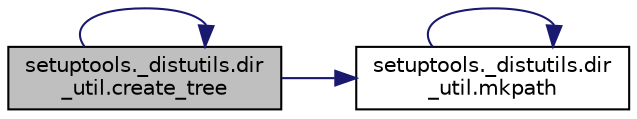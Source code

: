 digraph "setuptools._distutils.dir_util.create_tree"
{
 // LATEX_PDF_SIZE
  edge [fontname="Helvetica",fontsize="10",labelfontname="Helvetica",labelfontsize="10"];
  node [fontname="Helvetica",fontsize="10",shape=record];
  rankdir="LR";
  Node1 [label="setuptools._distutils.dir\l_util.create_tree",height=0.2,width=0.4,color="black", fillcolor="grey75", style="filled", fontcolor="black",tooltip=" "];
  Node1 -> Node1 [color="midnightblue",fontsize="10",style="solid",fontname="Helvetica"];
  Node1 -> Node2 [color="midnightblue",fontsize="10",style="solid",fontname="Helvetica"];
  Node2 [label="setuptools._distutils.dir\l_util.mkpath",height=0.2,width=0.4,color="black", fillcolor="white", style="filled",URL="$d2/da3/namespacesetuptools_1_1__distutils_1_1dir__util.html#a82c544d263b30ce37020640fa26c5ecf",tooltip=" "];
  Node2 -> Node2 [color="midnightblue",fontsize="10",style="solid",fontname="Helvetica"];
}
